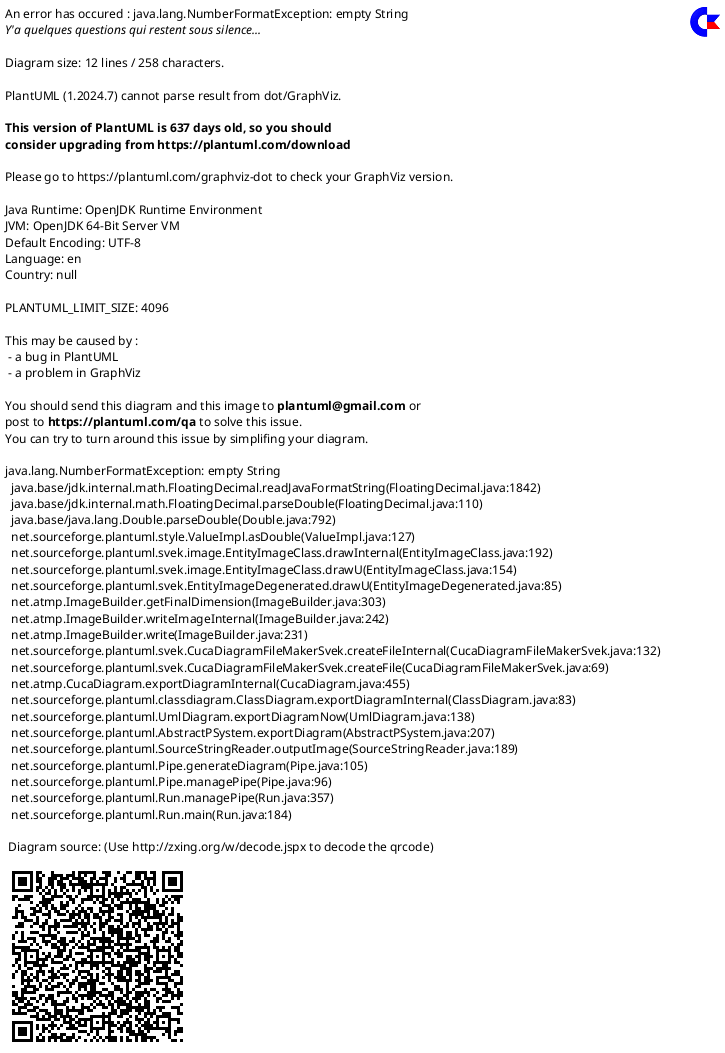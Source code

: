 @startuml

skinparam classAttributeIconSize 0
skinparam shadowing falsec

class ObjectProxyFactory {
  --
  -ObjectProxyFactory() <<constructor>>
  {static} +createObjectProxy(type: TDataMember, scope: TClassRef, holder: ObjectProxy): ObjectProxy
}

@enduml
